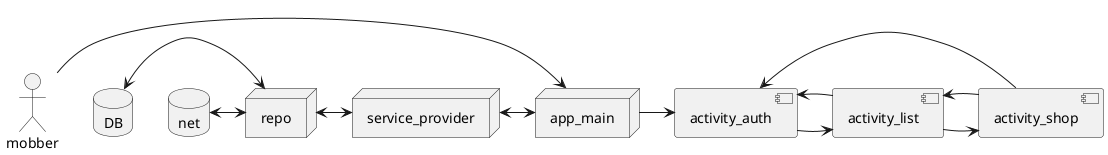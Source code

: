 @startuml component
component activity_auth
component activity_list
component activity_shop
actor mobber
node app_main
node service_provider
node repo
database DB
database net

mobber -> app_main
DB <-> repo
net <-> repo
repo <-> service_provider
service_provider <-> app_main
app_main -> activity_auth
activity_auth -> activity_list
activity_auth <- activity_list
activity_list -> activity_shop
activity_list <- activity_shop
activity_shop -> activity_auth
@enduml